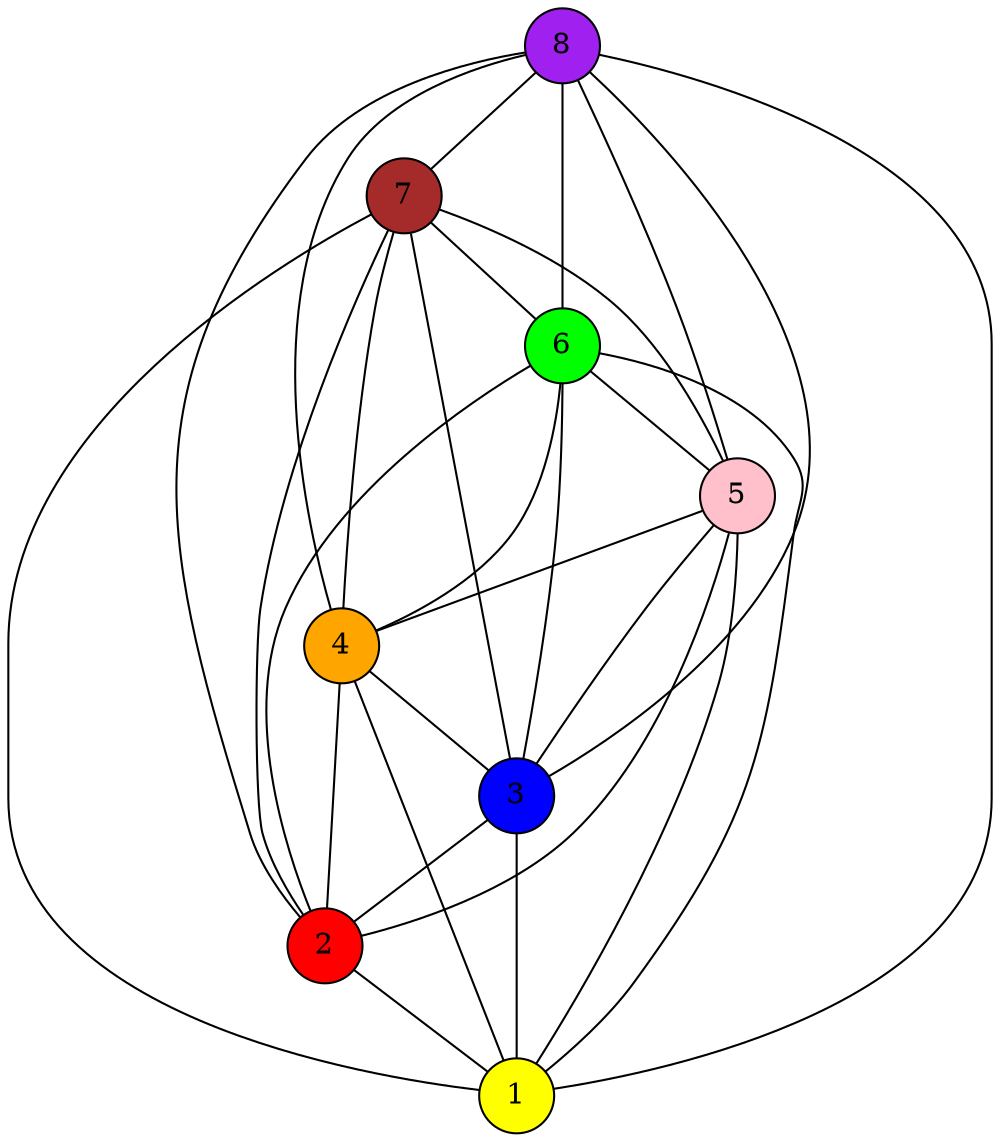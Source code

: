 graph{
{
 node[shape = circle; style = filled; fillcolor = yellow];
 1; 
}
{
 node[shape = circle; style = filled; fillcolor = red];
 2; 
}
{
 node[shape = circle; style = filled; fillcolor = blue];
 3; 
}
{
 node[shape = circle; style = filled; fillcolor = orange];
 4; 
}
{
 node[shape = circle; style = filled; fillcolor = pink];
 5; 
}
{
 node[shape = circle; style = filled; fillcolor = green];
 6; 
}
{
 node[shape = circle; style = filled; fillcolor = brown];
 7; 
}
{
 node[shape = circle; style = filled; fillcolor = purple];
 8; 
}
2--1
3--1
3--2
4--1
4--2
4--3
5--1
5--2
5--3
5--4
6--1
6--2
6--3
6--4
6--5
7--1
7--2
7--3
7--4
7--5
7--6
8--1
8--2
8--3
8--4
8--5
8--6
8--7
}
